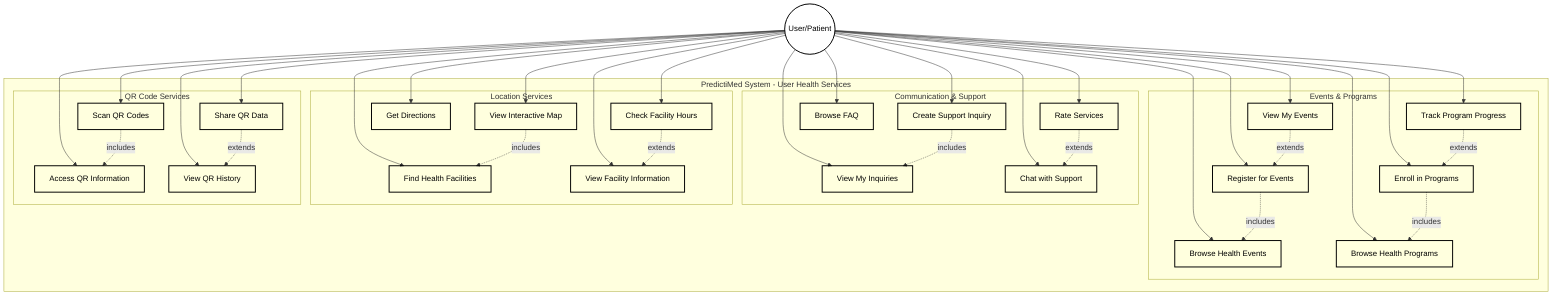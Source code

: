 graph TB
    %% ========================================
    %% USER ROLE - HEALTH SERVICES USE CASES
    %% ========================================
    
    subgraph "PredictiMed System - User Health Services"
        subgraph "Events & Programs"
            UC1[Browse Health Events]
            UC2[Register for Events]
            UC3[View My Events]
            UC4[Browse Health Programs]
            UC5[Enroll in Programs]
            UC6[Track Program Progress]
        end
        
        subgraph "Communication & Support"
            UC7[Create Support Inquiry]
            UC8[View My Inquiries]
            UC9[Browse FAQ]
            UC10[Chat with Support]
            UC11[Rate Services]
        end
        
        subgraph "Location Services"
            UC12[Find Health Facilities]
            UC13[View Interactive Map]
            UC14[Get Directions]
            UC15[View Facility Information]
            UC16[Check Facility Hours]
        end
        
        subgraph "QR Code Services"
            UC17[Scan QR Codes]
            UC18[Access QR Information]
            UC19[View QR History]
            UC20[Share QR Data]
        end
    end
    
    %% Actors
    User((User/Patient))
    
    %% User Relationships
    User --> UC1
    User --> UC2
    User --> UC3
    User --> UC4
    User --> UC5
    User --> UC6
    User --> UC7
    User --> UC8
    User --> UC9
    User --> UC10
    User --> UC11
    User --> UC12
    User --> UC13
    User --> UC14
    User --> UC15
    User --> UC16
    User --> UC17
    User --> UC18
    User --> UC19
    User --> UC20
    
    %% Include Relationships
    UC2 -.->|includes| UC1
    UC5 -.->|includes| UC4
    UC7 -.->|includes| UC8
    UC13 -.->|includes| UC12
    UC17 -.->|includes| UC18
    
    %% Extend Relationships
    UC3 -.->|extends| UC2
    UC6 -.->|extends| UC5
    UC11 -.->|extends| UC10
    UC16 -.->|extends| UC15
    UC20 -.->|extends| UC19
    
    classDef actor fill:transparent,stroke:#000,stroke-width:2px,color:#000
    classDef usecase fill:transparent,stroke:#000,stroke-width:2px,color:#000
    
    class User actor
    class UC1,UC2,UC3,UC4,UC5,UC6,UC7,UC8,UC9,UC10,UC11,UC12,UC13,UC14,UC15,UC16,UC17,UC18,UC19,UC20 usecase